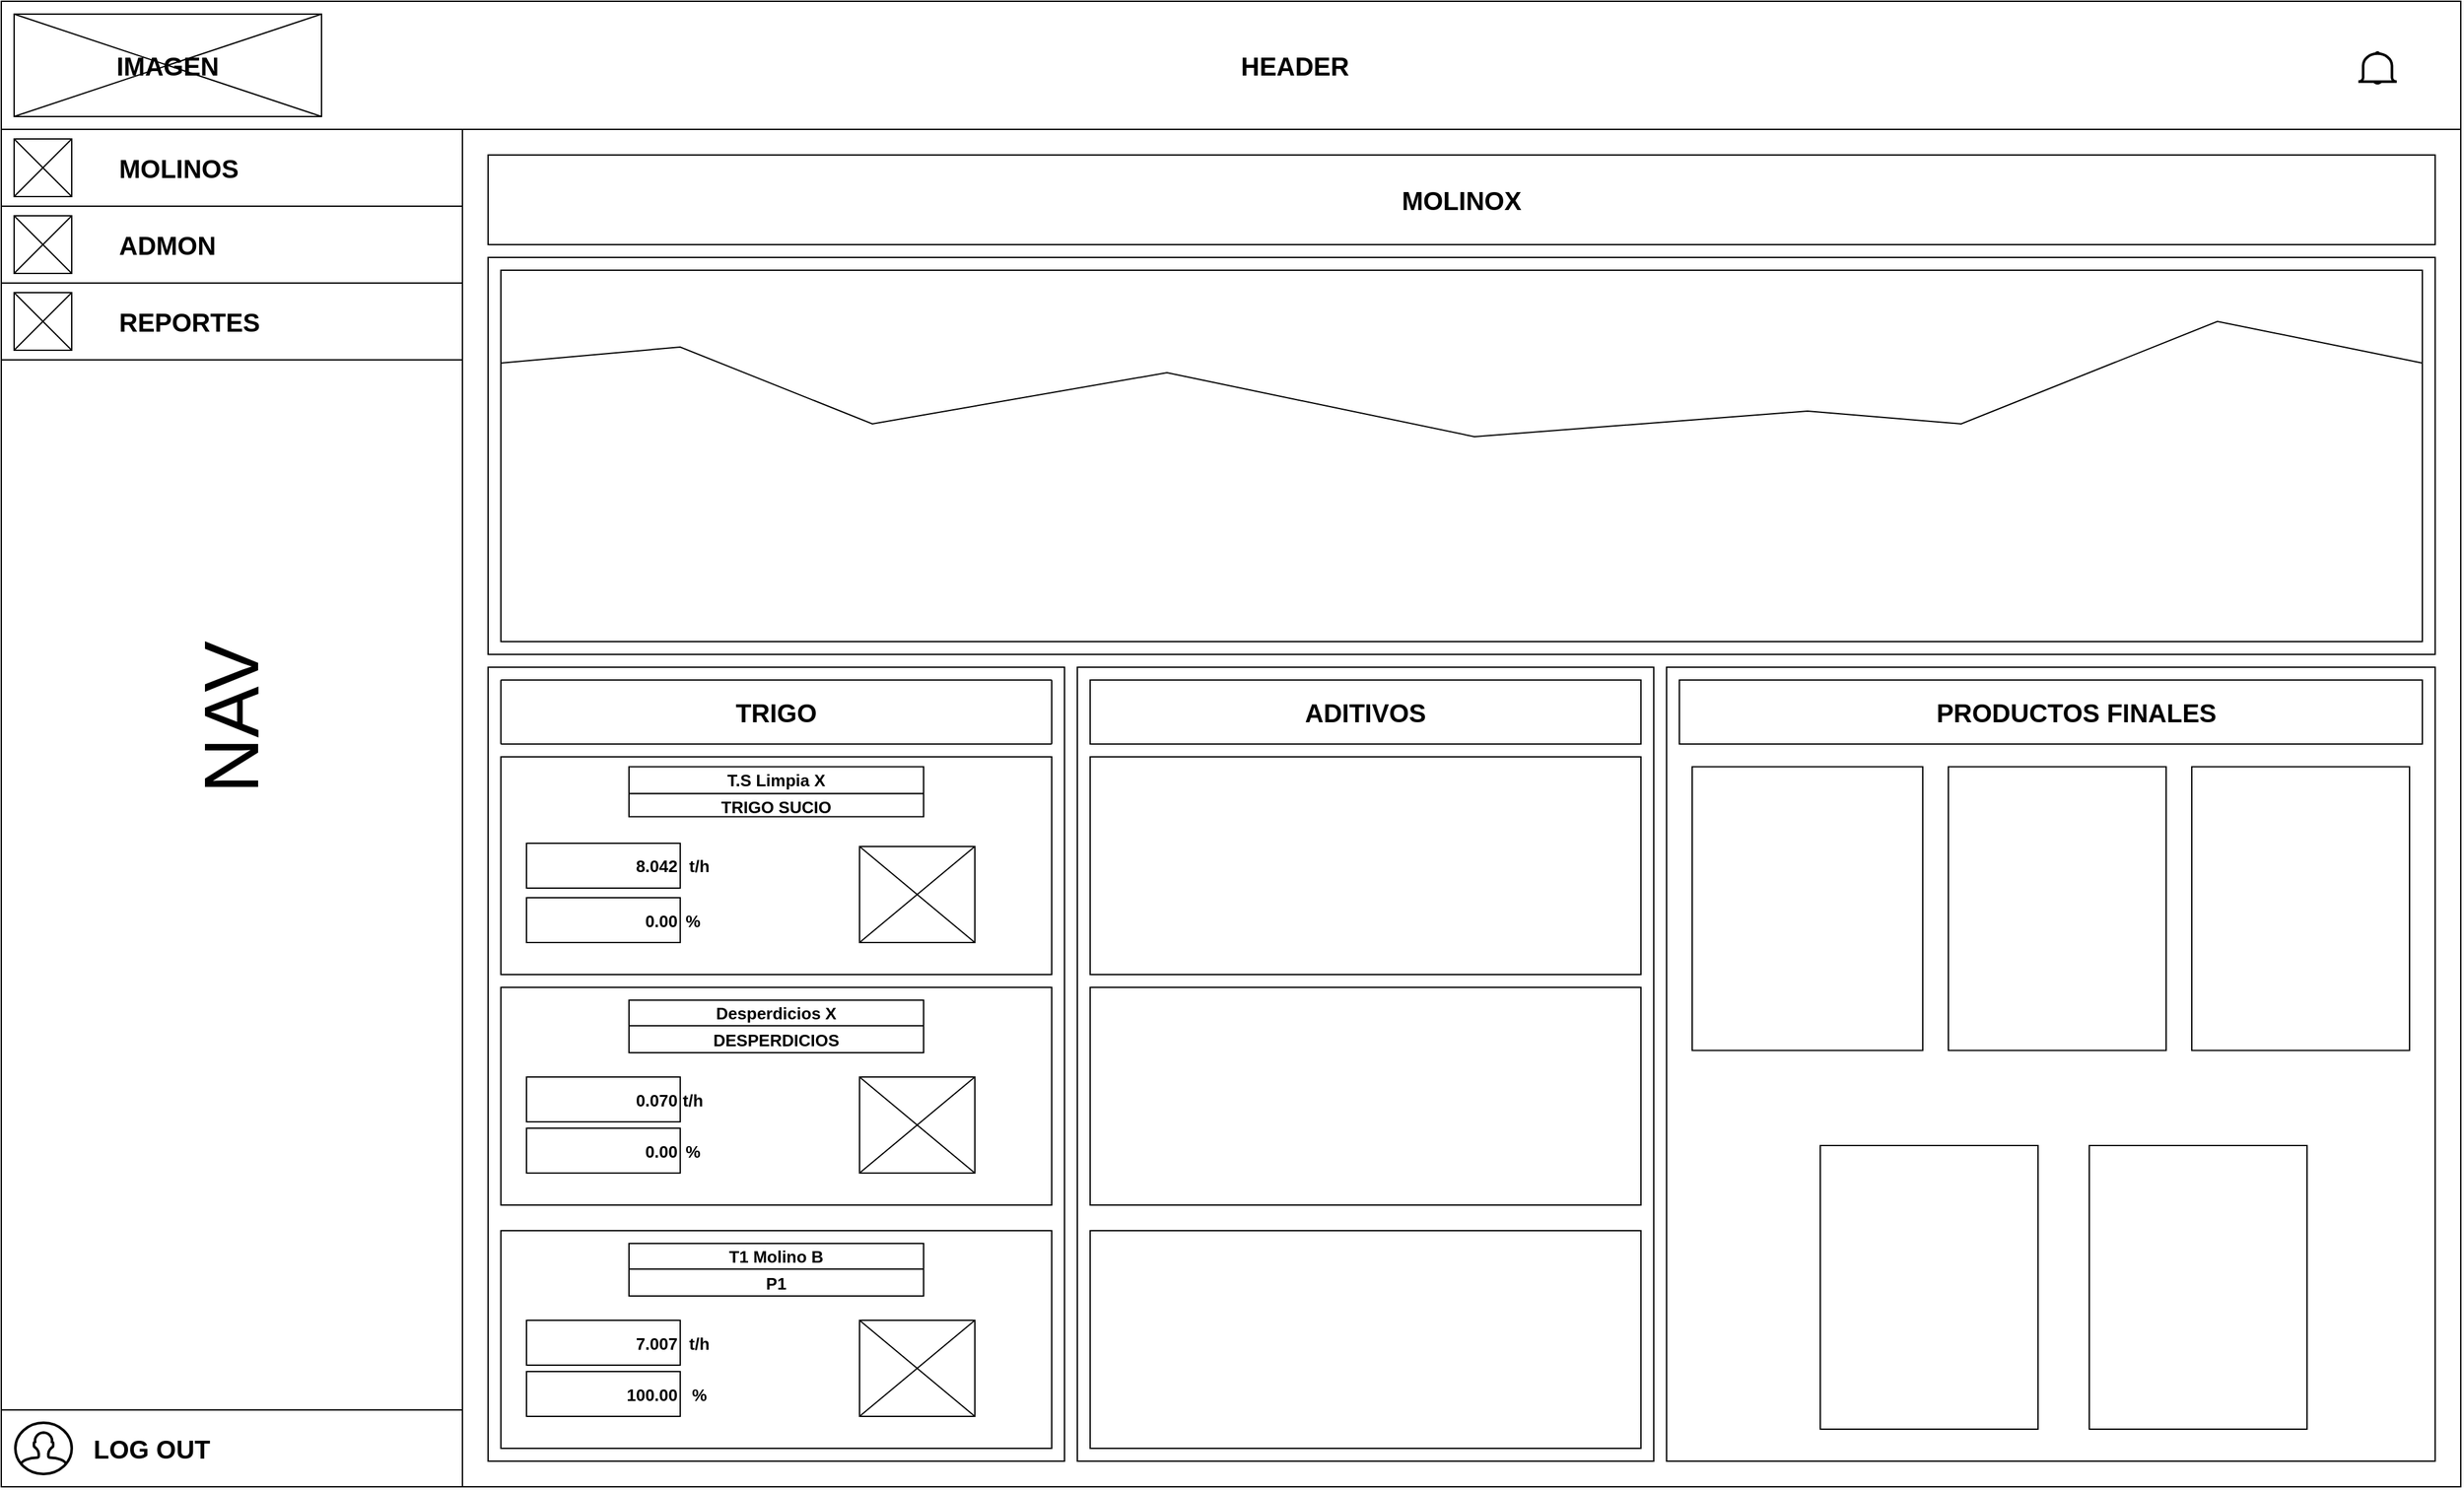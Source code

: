 <mxfile version="20.5.1" type="device"><diagram id="WcIKD2kYd9lNyjveL56O" name="Página-1"><mxGraphModel dx="5155" dy="2010" grid="0" gridSize="10" guides="1" tooltips="1" connect="1" arrows="1" fold="1" page="0" pageScale="1" pageWidth="1200" pageHeight="1920" math="0" shadow="0"><root><mxCell id="0"/><mxCell id="1" parent="0"/><mxCell id="7aQKpqsmV0QOho-n_E2c-1" value="" style="rounded=0;whiteSpace=wrap;html=1;" parent="1" vertex="1"><mxGeometry width="1920" height="100" as="geometry"/></mxCell><mxCell id="7aQKpqsmV0QOho-n_E2c-2" value="" style="rounded=0;whiteSpace=wrap;html=1;" parent="1" vertex="1"><mxGeometry y="105" width="360" height="1055" as="geometry"/></mxCell><mxCell id="7aQKpqsmV0QOho-n_E2c-3" value="" style="endArrow=none;html=1;rounded=0;entryX=1;entryY=1;entryDx=0;entryDy=0;exitX=1;exitY=1;exitDx=0;exitDy=0;" parent="1" source="7aQKpqsmV0QOho-n_E2c-2" target="7aQKpqsmV0QOho-n_E2c-1" edge="1"><mxGeometry width="50" height="50" relative="1" as="geometry"><mxPoint x="730" y="660" as="sourcePoint"/><mxPoint x="780" y="610" as="targetPoint"/><Array as="points"><mxPoint x="1920" y="1160"/></Array></mxGeometry></mxCell><mxCell id="7aQKpqsmV0QOho-n_E2c-4" value="" style="rounded=1;whiteSpace=wrap;html=1;arcSize=0;" parent="1" vertex="1"><mxGeometry x="380" y="120" width="1520" height="70" as="geometry"/></mxCell><mxCell id="7aQKpqsmV0QOho-n_E2c-22" value="&lt;div style=&quot;text-align: justify;&quot;&gt;&lt;span style=&quot;font-size: 20px;&quot;&gt;&lt;b&gt;MOLINOX&lt;/b&gt;&lt;/span&gt;&lt;/div&gt;" style="text;html=1;strokeColor=none;fillColor=none;align=center;verticalAlign=middle;whiteSpace=wrap;rounded=0;" parent="1" vertex="1"><mxGeometry x="1010" y="140" width="260" height="30" as="geometry"/></mxCell><mxCell id="7aQKpqsmV0QOho-n_E2c-23" value="&lt;div style=&quot;text-align: justify;&quot;&gt;&lt;span style=&quot;font-size: 20px;&quot;&gt;&lt;b&gt;HEADER&lt;/b&gt;&lt;/span&gt;&lt;/div&gt;" style="text;html=1;strokeColor=none;fillColor=none;align=center;verticalAlign=middle;whiteSpace=wrap;rounded=0;" parent="1" vertex="1"><mxGeometry x="880" y="35" width="260" height="30" as="geometry"/></mxCell><mxCell id="7aQKpqsmV0QOho-n_E2c-24" value="" style="rounded=0;whiteSpace=wrap;html=1;fontSize=20;" parent="1" vertex="1"><mxGeometry x="10" y="10" width="240" height="80" as="geometry"/></mxCell><mxCell id="7aQKpqsmV0QOho-n_E2c-25" value="" style="endArrow=none;html=1;rounded=0;fontSize=20;entryX=0;entryY=0;entryDx=0;entryDy=0;exitX=1;exitY=1;exitDx=0;exitDy=0;" parent="1" source="7aQKpqsmV0QOho-n_E2c-24" target="7aQKpqsmV0QOho-n_E2c-24" edge="1"><mxGeometry width="50" height="50" relative="1" as="geometry"><mxPoint x="640" y="340" as="sourcePoint"/><mxPoint x="690" y="290" as="targetPoint"/></mxGeometry></mxCell><mxCell id="7aQKpqsmV0QOho-n_E2c-26" value="" style="endArrow=none;html=1;rounded=0;fontSize=20;entryX=1;entryY=0;entryDx=0;entryDy=0;exitX=0;exitY=1;exitDx=0;exitDy=0;" parent="1" source="7aQKpqsmV0QOho-n_E2c-24" target="7aQKpqsmV0QOho-n_E2c-24" edge="1"><mxGeometry width="50" height="50" relative="1" as="geometry"><mxPoint x="640" y="340" as="sourcePoint"/><mxPoint x="690" y="290" as="targetPoint"/></mxGeometry></mxCell><mxCell id="7aQKpqsmV0QOho-n_E2c-27" value="&lt;div style=&quot;text-align: justify;&quot;&gt;&lt;span style=&quot;font-size: 20px;&quot;&gt;&lt;b&gt;IMAGEN&lt;/b&gt;&lt;/span&gt;&lt;/div&gt;" style="text;html=1;strokeColor=none;fillColor=none;align=center;verticalAlign=middle;whiteSpace=wrap;rounded=0;" parent="1" vertex="1"><mxGeometry y="35" width="260" height="30" as="geometry"/></mxCell><mxCell id="7aQKpqsmV0QOho-n_E2c-32" value="NAV" style="text;html=1;strokeColor=none;fillColor=none;align=center;verticalAlign=middle;whiteSpace=wrap;rounded=0;fontSize=60;rotation=-90;" parent="1" vertex="1"><mxGeometry x="67.5" y="500" width="225" height="118.75" as="geometry"/></mxCell><mxCell id="7aQKpqsmV0QOho-n_E2c-52" value="" style="html=1;verticalLabelPosition=bottom;align=center;labelBackgroundColor=#ffffff;verticalAlign=top;strokeWidth=2;strokeColor=#000000;shadow=0;dashed=0;shape=mxgraph.ios7.icons.bell;fontSize=20;" parent="1" vertex="1"><mxGeometry x="1840" y="40" width="30" height="24.1" as="geometry"/></mxCell><mxCell id="7aQKpqsmV0QOho-n_E2c-54" value="" style="rounded=0;whiteSpace=wrap;html=1;shadow=0;sketch=0;strokeColor=#000000;fontSize=20;" parent="1" vertex="1"><mxGeometry y="100" width="360" height="60" as="geometry"/></mxCell><mxCell id="7aQKpqsmV0QOho-n_E2c-55" value="&lt;div style=&quot;&quot;&gt;&lt;span style=&quot;font-size: 20px;&quot;&gt;&lt;b&gt;MOLINOS&lt;/b&gt;&lt;/span&gt;&lt;/div&gt;" style="text;html=1;strokeColor=none;fillColor=none;align=left;verticalAlign=middle;whiteSpace=wrap;rounded=0;" parent="1" vertex="1"><mxGeometry x="90" y="115" width="120" height="30" as="geometry"/></mxCell><mxCell id="7aQKpqsmV0QOho-n_E2c-59" value="" style="rounded=0;whiteSpace=wrap;html=1;shadow=0;sketch=0;strokeColor=#000000;fontSize=20;" parent="1" vertex="1"><mxGeometry y="160" width="360" height="60" as="geometry"/></mxCell><mxCell id="7aQKpqsmV0QOho-n_E2c-60" value="&lt;div style=&quot;&quot;&gt;&lt;span style=&quot;font-size: 20px;&quot;&gt;&lt;b&gt;ADMON&lt;/b&gt;&lt;/span&gt;&lt;/div&gt;" style="text;html=1;strokeColor=none;fillColor=none;align=left;verticalAlign=middle;whiteSpace=wrap;rounded=0;" parent="1" vertex="1"><mxGeometry x="90" y="175" width="100" height="30" as="geometry"/></mxCell><mxCell id="7aQKpqsmV0QOho-n_E2c-65" value="" style="group" parent="1" vertex="1" connectable="0"><mxGeometry x="10" y="167.5" width="45" height="45" as="geometry"/></mxCell><mxCell id="7aQKpqsmV0QOho-n_E2c-62" value="" style="whiteSpace=wrap;html=1;aspect=fixed;shadow=0;sketch=0;strokeColor=#000000;fontSize=20;" parent="7aQKpqsmV0QOho-n_E2c-65" vertex="1"><mxGeometry width="45" height="45" as="geometry"/></mxCell><mxCell id="7aQKpqsmV0QOho-n_E2c-63" value="" style="endArrow=none;html=1;rounded=0;fontSize=20;exitX=0;exitY=0;exitDx=0;exitDy=0;entryX=1;entryY=1;entryDx=0;entryDy=0;" parent="7aQKpqsmV0QOho-n_E2c-65" source="7aQKpqsmV0QOho-n_E2c-62" target="7aQKpqsmV0QOho-n_E2c-62" edge="1"><mxGeometry width="50" height="50" relative="1" as="geometry"><mxPoint x="250" y="52.5" as="sourcePoint"/><mxPoint x="300" y="2.5" as="targetPoint"/></mxGeometry></mxCell><mxCell id="7aQKpqsmV0QOho-n_E2c-64" value="" style="endArrow=none;html=1;rounded=0;fontSize=20;exitX=0;exitY=1;exitDx=0;exitDy=0;entryX=1;entryY=0;entryDx=0;entryDy=0;" parent="7aQKpqsmV0QOho-n_E2c-65" source="7aQKpqsmV0QOho-n_E2c-62" target="7aQKpqsmV0QOho-n_E2c-62" edge="1"><mxGeometry width="50" height="50" relative="1" as="geometry"><mxPoint x="20" y="132.5" as="sourcePoint"/><mxPoint x="70" y="82.5" as="targetPoint"/></mxGeometry></mxCell><mxCell id="7aQKpqsmV0QOho-n_E2c-66" value="" style="group" parent="1" vertex="1" connectable="0"><mxGeometry x="10" y="107.5" width="45" height="45" as="geometry"/></mxCell><mxCell id="7aQKpqsmV0QOho-n_E2c-67" value="" style="whiteSpace=wrap;html=1;aspect=fixed;shadow=0;sketch=0;strokeColor=#000000;fontSize=20;" parent="7aQKpqsmV0QOho-n_E2c-66" vertex="1"><mxGeometry width="45" height="45" as="geometry"/></mxCell><mxCell id="7aQKpqsmV0QOho-n_E2c-68" value="" style="endArrow=none;html=1;rounded=0;fontSize=20;exitX=0;exitY=0;exitDx=0;exitDy=0;entryX=1;entryY=1;entryDx=0;entryDy=0;" parent="7aQKpqsmV0QOho-n_E2c-66" source="7aQKpqsmV0QOho-n_E2c-67" target="7aQKpqsmV0QOho-n_E2c-67" edge="1"><mxGeometry width="50" height="50" relative="1" as="geometry"><mxPoint x="250" y="52.5" as="sourcePoint"/><mxPoint x="300" y="2.5" as="targetPoint"/></mxGeometry></mxCell><mxCell id="7aQKpqsmV0QOho-n_E2c-69" value="" style="endArrow=none;html=1;rounded=0;fontSize=20;exitX=0;exitY=1;exitDx=0;exitDy=0;entryX=1;entryY=0;entryDx=0;entryDy=0;" parent="7aQKpqsmV0QOho-n_E2c-66" source="7aQKpqsmV0QOho-n_E2c-67" target="7aQKpqsmV0QOho-n_E2c-67" edge="1"><mxGeometry width="50" height="50" relative="1" as="geometry"><mxPoint x="20" y="132.5" as="sourcePoint"/><mxPoint x="70" y="82.5" as="targetPoint"/></mxGeometry></mxCell><mxCell id="7aQKpqsmV0QOho-n_E2c-90" value="" style="rounded=0;whiteSpace=wrap;html=1;shadow=0;sketch=0;strokeColor=#000000;fontSize=20;" parent="1" vertex="1"><mxGeometry y="220" width="360" height="60" as="geometry"/></mxCell><mxCell id="7aQKpqsmV0QOho-n_E2c-91" value="&lt;div style=&quot;&quot;&gt;&lt;span style=&quot;font-size: 20px;&quot;&gt;&lt;b&gt;REPORTES&lt;/b&gt;&lt;/span&gt;&lt;/div&gt;" style="text;html=1;strokeColor=none;fillColor=none;align=left;verticalAlign=middle;whiteSpace=wrap;rounded=0;" parent="1" vertex="1"><mxGeometry x="90" y="235" width="100" height="30" as="geometry"/></mxCell><mxCell id="7aQKpqsmV0QOho-n_E2c-96" value="" style="whiteSpace=wrap;html=1;aspect=fixed;shadow=0;sketch=0;strokeColor=#000000;fontSize=20;" parent="1" vertex="1"><mxGeometry x="10" y="227.5" width="45" height="45" as="geometry"/></mxCell><mxCell id="7aQKpqsmV0QOho-n_E2c-97" value="" style="endArrow=none;html=1;rounded=0;fontSize=20;exitX=0;exitY=1;exitDx=0;exitDy=0;entryX=1;entryY=0;entryDx=0;entryDy=0;" parent="1" source="7aQKpqsmV0QOho-n_E2c-96" target="7aQKpqsmV0QOho-n_E2c-96" edge="1"><mxGeometry width="50" height="50" relative="1" as="geometry"><mxPoint x="30" y="390" as="sourcePoint"/><mxPoint x="75" y="345" as="targetPoint"/></mxGeometry></mxCell><mxCell id="7aQKpqsmV0QOho-n_E2c-98" value="" style="endArrow=none;html=1;rounded=0;fontSize=20;exitX=0;exitY=0;exitDx=0;exitDy=0;entryX=1;entryY=1;entryDx=0;entryDy=0;" parent="1" source="7aQKpqsmV0QOho-n_E2c-96" target="7aQKpqsmV0QOho-n_E2c-96" edge="1"><mxGeometry width="50" height="50" relative="1" as="geometry"><mxPoint x="20" y="282.5" as="sourcePoint"/><mxPoint x="65" y="237.5" as="targetPoint"/></mxGeometry></mxCell><mxCell id="7aQKpqsmV0QOho-n_E2c-107" value="" style="rounded=0;whiteSpace=wrap;html=1;shadow=0;sketch=0;strokeColor=#000000;fontSize=20;" parent="1" vertex="1"><mxGeometry y="1100" width="360" height="60" as="geometry"/></mxCell><mxCell id="7aQKpqsmV0QOho-n_E2c-108" value="" style="html=1;verticalLabelPosition=bottom;align=center;labelBackgroundColor=#ffffff;verticalAlign=top;strokeWidth=2;strokeColor=#000000;shadow=0;dashed=0;shape=mxgraph.ios7.icons.user;sketch=0;fontSize=20;" parent="1" vertex="1"><mxGeometry x="11" y="1110" width="44" height="40" as="geometry"/></mxCell><mxCell id="7aQKpqsmV0QOho-n_E2c-109" value="&lt;div style=&quot;&quot;&gt;&lt;span style=&quot;font-size: 20px;&quot;&gt;&lt;b&gt;LOG OUT&lt;/b&gt;&lt;/span&gt;&lt;/div&gt;" style="text;html=1;strokeColor=none;fillColor=none;align=left;verticalAlign=middle;whiteSpace=wrap;rounded=0;" parent="1" vertex="1"><mxGeometry x="70" y="1115" width="100" height="30" as="geometry"/></mxCell><mxCell id="7aQKpqsmV0QOho-n_E2c-110" value="" style="rounded=0;whiteSpace=wrap;html=1;shadow=0;sketch=0;strokeColor=#000000;fontSize=20;" parent="1" vertex="1"><mxGeometry x="380" y="200" width="1520" height="310" as="geometry"/></mxCell><mxCell id="7aQKpqsmV0QOho-n_E2c-111" value="" style="rounded=0;whiteSpace=wrap;html=1;shadow=0;sketch=0;strokeColor=#000000;fontSize=20;" parent="1" vertex="1"><mxGeometry x="390" y="210" width="1500" height="290" as="geometry"/></mxCell><mxCell id="7aQKpqsmV0QOho-n_E2c-112" value="" style="rounded=0;whiteSpace=wrap;html=1;shadow=0;sketch=0;strokeColor=#000000;fontSize=20;" parent="1" vertex="1"><mxGeometry x="380" y="520" width="450" height="620" as="geometry"/></mxCell><mxCell id="7aQKpqsmV0QOho-n_E2c-113" value="" style="rounded=0;whiteSpace=wrap;html=1;shadow=0;sketch=0;strokeColor=#000000;fontSize=20;" parent="1" vertex="1"><mxGeometry x="840" y="520" width="450" height="620" as="geometry"/></mxCell><mxCell id="7aQKpqsmV0QOho-n_E2c-114" value="" style="rounded=0;whiteSpace=wrap;html=1;shadow=0;sketch=0;strokeColor=#000000;fontSize=20;" parent="1" vertex="1"><mxGeometry x="1300" y="520" width="600" height="620" as="geometry"/></mxCell><mxCell id="7aQKpqsmV0QOho-n_E2c-115" value="" style="rounded=1;whiteSpace=wrap;html=1;arcSize=1;" parent="1" vertex="1"><mxGeometry x="390" y="530" width="430" height="50" as="geometry"/></mxCell><mxCell id="7aQKpqsmV0QOho-n_E2c-116" value="" style="rounded=1;whiteSpace=wrap;html=1;arcSize=0;" parent="1" vertex="1"><mxGeometry x="850" y="530" width="430" height="50" as="geometry"/></mxCell><mxCell id="7aQKpqsmV0QOho-n_E2c-117" value="" style="rounded=1;whiteSpace=wrap;html=1;arcSize=0;" parent="1" vertex="1"><mxGeometry x="1310" y="530" width="580" height="50" as="geometry"/></mxCell><mxCell id="7aQKpqsmV0QOho-n_E2c-118" value="" style="endArrow=none;html=1;rounded=0;fontSize=20;exitX=0;exitY=0.25;exitDx=0;exitDy=0;entryX=1;entryY=0.25;entryDx=0;entryDy=0;" parent="1" source="7aQKpqsmV0QOho-n_E2c-111" target="7aQKpqsmV0QOho-n_E2c-111" edge="1"><mxGeometry width="50" height="50" relative="1" as="geometry"><mxPoint x="680" y="380" as="sourcePoint"/><mxPoint x="730" y="330" as="targetPoint"/><Array as="points"><mxPoint x="530" y="270"/><mxPoint x="680" y="330"/><mxPoint x="910" y="290"/><mxPoint x="1150" y="340"/><mxPoint x="1410" y="320"/><mxPoint x="1530" y="330"/><mxPoint x="1730" y="250"/></Array></mxGeometry></mxCell><mxCell id="7aQKpqsmV0QOho-n_E2c-119" value="&lt;div style=&quot;text-align: justify;&quot;&gt;&lt;span style=&quot;font-size: 20px;&quot;&gt;&lt;b&gt;TRIGO&lt;/b&gt;&lt;/span&gt;&lt;/div&gt;" style="text;html=1;strokeColor=none;fillColor=none;align=center;verticalAlign=middle;whiteSpace=wrap;rounded=0;" parent="1" vertex="1"><mxGeometry x="475" y="540" width="260" height="30" as="geometry"/></mxCell><mxCell id="7aQKpqsmV0QOho-n_E2c-120" value="&lt;div style=&quot;text-align: justify;&quot;&gt;&lt;span style=&quot;font-size: 20px;&quot;&gt;&lt;b&gt;ADITIVOS&lt;/b&gt;&lt;/span&gt;&lt;/div&gt;" style="text;html=1;strokeColor=none;fillColor=none;align=center;verticalAlign=middle;whiteSpace=wrap;rounded=0;" parent="1" vertex="1"><mxGeometry x="935" y="540" width="260" height="30" as="geometry"/></mxCell><mxCell id="7aQKpqsmV0QOho-n_E2c-121" value="" style="rounded=0;whiteSpace=wrap;html=1;shadow=0;sketch=0;strokeColor=#000000;fontSize=20;" parent="1" vertex="1"><mxGeometry x="390" y="590" width="430" height="170" as="geometry"/></mxCell><mxCell id="7aQKpqsmV0QOho-n_E2c-123" value="" style="rounded=0;whiteSpace=wrap;html=1;shadow=0;sketch=0;strokeColor=#000000;fontSize=20;" parent="1" vertex="1"><mxGeometry x="390" y="960" width="430" height="170" as="geometry"/></mxCell><mxCell id="7aQKpqsmV0QOho-n_E2c-124" value="" style="rounded=0;whiteSpace=wrap;html=1;shadow=0;sketch=0;strokeColor=#000000;fontSize=20;" parent="1" vertex="1"><mxGeometry x="490" y="597.75" width="230" height="21" as="geometry"/></mxCell><mxCell id="7aQKpqsmV0QOho-n_E2c-125" value="&lt;div style=&quot;text-align: justify; font-size: 13px;&quot;&gt;&lt;span style=&quot;font-size: 13px;&quot;&gt;&lt;b style=&quot;font-size: 13px;&quot;&gt;T.S Limpia X&lt;/b&gt;&lt;/span&gt;&lt;/div&gt;" style="text;html=1;strokeColor=none;fillColor=none;align=center;verticalAlign=middle;whiteSpace=wrap;rounded=0;fontSize=13;" parent="1" vertex="1"><mxGeometry x="490" y="597.75" width="230" height="21" as="geometry"/></mxCell><mxCell id="7aQKpqsmV0QOho-n_E2c-128" value="" style="rounded=0;whiteSpace=wrap;html=1;shadow=0;sketch=0;strokeColor=#000000;fontSize=13;" parent="1" vertex="1"><mxGeometry x="490" y="618.75" width="230" height="18" as="geometry"/></mxCell><mxCell id="7aQKpqsmV0QOho-n_E2c-127" value="&lt;div style=&quot;text-align: justify; font-size: 13px;&quot;&gt;&lt;b&gt;TRIGO SUCIO&lt;/b&gt;&lt;/div&gt;" style="text;html=1;strokeColor=none;fillColor=none;align=center;verticalAlign=middle;whiteSpace=wrap;rounded=0;fontSize=13;" parent="1" vertex="1"><mxGeometry x="490" y="618.75" width="230" height="21" as="geometry"/></mxCell><mxCell id="7aQKpqsmV0QOho-n_E2c-129" value="" style="rounded=0;whiteSpace=wrap;html=1;shadow=0;sketch=0;strokeColor=#000000;fontSize=13;" parent="1" vertex="1"><mxGeometry x="410" y="657.5" width="120" height="35" as="geometry"/></mxCell><mxCell id="7aQKpqsmV0QOho-n_E2c-130" value="" style="rounded=0;whiteSpace=wrap;html=1;shadow=0;sketch=0;strokeColor=#000000;fontSize=13;" parent="1" vertex="1"><mxGeometry x="410" y="700" width="120" height="35" as="geometry"/></mxCell><mxCell id="7aQKpqsmV0QOho-n_E2c-131" value="&lt;div style=&quot;font-size: 13px;&quot;&gt;&lt;span style=&quot;font-size: 13px;&quot;&gt;&lt;b style=&quot;font-size: 13px;&quot;&gt;8.042&lt;/b&gt;&lt;/span&gt;&lt;/div&gt;" style="text;html=1;strokeColor=none;fillColor=none;align=right;verticalAlign=middle;whiteSpace=wrap;rounded=0;fontSize=13;labelPosition=center;verticalLabelPosition=middle;" parent="1" vertex="1"><mxGeometry x="410" y="664.5" width="120" height="21" as="geometry"/></mxCell><mxCell id="7aQKpqsmV0QOho-n_E2c-132" value="&lt;div style=&quot;font-size: 13px;&quot;&gt;&lt;span style=&quot;font-size: 13px;&quot;&gt;&lt;b style=&quot;font-size: 13px;&quot;&gt;0.00&lt;/b&gt;&lt;/span&gt;&lt;/div&gt;" style="text;html=1;strokeColor=none;fillColor=none;align=right;verticalAlign=middle;whiteSpace=wrap;rounded=0;fontSize=13;labelPosition=center;verticalLabelPosition=middle;" parent="1" vertex="1"><mxGeometry x="410" y="707" width="120" height="21" as="geometry"/></mxCell><mxCell id="7aQKpqsmV0QOho-n_E2c-133" value="&lt;div style=&quot;text-align: justify; font-size: 13px;&quot;&gt;&lt;span style=&quot;font-size: 13px;&quot;&gt;&lt;b style=&quot;font-size: 13px;&quot;&gt;t/h&lt;/b&gt;&lt;/span&gt;&lt;/div&gt;" style="text;html=1;strokeColor=none;fillColor=none;align=center;verticalAlign=middle;whiteSpace=wrap;rounded=0;fontSize=13;" parent="1" vertex="1"><mxGeometry x="530" y="664.5" width="30" height="21" as="geometry"/></mxCell><mxCell id="7aQKpqsmV0QOho-n_E2c-134" value="&lt;div style=&quot;text-align: justify; font-size: 13px;&quot;&gt;&lt;span style=&quot;font-size: 13px;&quot;&gt;&lt;b style=&quot;font-size: 13px;&quot;&gt;%&lt;/b&gt;&lt;/span&gt;&lt;/div&gt;" style="text;html=1;strokeColor=none;fillColor=none;align=center;verticalAlign=middle;whiteSpace=wrap;rounded=0;fontSize=13;" parent="1" vertex="1"><mxGeometry x="530" y="707" width="20" height="21" as="geometry"/></mxCell><mxCell id="7aQKpqsmV0QOho-n_E2c-135" value="" style="rounded=0;whiteSpace=wrap;html=1;shadow=0;sketch=0;strokeColor=#000000;fontSize=13;" parent="1" vertex="1"><mxGeometry x="670" y="660" width="90" height="75" as="geometry"/></mxCell><mxCell id="7aQKpqsmV0QOho-n_E2c-136" value="" style="endArrow=none;html=1;rounded=0;fontSize=13;exitX=0;exitY=1;exitDx=0;exitDy=0;entryX=1;entryY=0;entryDx=0;entryDy=0;" parent="1" source="7aQKpqsmV0QOho-n_E2c-135" target="7aQKpqsmV0QOho-n_E2c-135" edge="1"><mxGeometry width="50" height="50" relative="1" as="geometry"><mxPoint x="700" y="720" as="sourcePoint"/><mxPoint x="750" y="670" as="targetPoint"/></mxGeometry></mxCell><mxCell id="7aQKpqsmV0QOho-n_E2c-137" value="" style="endArrow=none;html=1;rounded=0;fontSize=13;exitX=0;exitY=0;exitDx=0;exitDy=0;entryX=1;entryY=1;entryDx=0;entryDy=0;" parent="1" source="7aQKpqsmV0QOho-n_E2c-135" target="7aQKpqsmV0QOho-n_E2c-135" edge="1"><mxGeometry width="50" height="50" relative="1" as="geometry"><mxPoint x="690" y="730" as="sourcePoint"/><mxPoint x="740" y="680" as="targetPoint"/></mxGeometry></mxCell><mxCell id="7aQKpqsmV0QOho-n_E2c-138" value="" style="rounded=0;whiteSpace=wrap;html=1;shadow=0;sketch=0;strokeColor=#000000;fontSize=20;" parent="1" vertex="1"><mxGeometry x="390" y="770" width="430" height="170" as="geometry"/></mxCell><mxCell id="7aQKpqsmV0QOho-n_E2c-139" value="" style="rounded=0;whiteSpace=wrap;html=1;shadow=0;sketch=0;strokeColor=#000000;fontSize=20;" parent="1" vertex="1"><mxGeometry x="490" y="800" width="230" height="21" as="geometry"/></mxCell><mxCell id="7aQKpqsmV0QOho-n_E2c-141" value="" style="rounded=0;whiteSpace=wrap;html=1;shadow=0;sketch=0;strokeColor=#000000;fontSize=13;" parent="1" vertex="1"><mxGeometry x="490" y="780" width="230" height="20" as="geometry"/></mxCell><mxCell id="7aQKpqsmV0QOho-n_E2c-140" value="&lt;div style=&quot;text-align: justify; font-size: 13px;&quot;&gt;&lt;span style=&quot;font-size: 13px;&quot;&gt;&lt;b style=&quot;font-size: 13px;&quot;&gt;Desperdicios X&lt;/b&gt;&lt;/span&gt;&lt;/div&gt;" style="text;html=1;strokeColor=none;fillColor=none;align=center;verticalAlign=middle;whiteSpace=wrap;rounded=0;fontSize=13;" parent="1" vertex="1"><mxGeometry x="490" y="780" width="230" height="20" as="geometry"/></mxCell><mxCell id="7aQKpqsmV0QOho-n_E2c-142" value="&lt;div style=&quot;text-align: justify; font-size: 13px;&quot;&gt;&lt;b&gt;DESPERDICIOS&lt;/b&gt;&lt;/div&gt;" style="text;html=1;strokeColor=none;fillColor=none;align=center;verticalAlign=middle;whiteSpace=wrap;rounded=0;fontSize=13;" parent="1" vertex="1"><mxGeometry x="490" y="800" width="230" height="21" as="geometry"/></mxCell><mxCell id="7aQKpqsmV0QOho-n_E2c-143" value="" style="rounded=0;whiteSpace=wrap;html=1;shadow=0;sketch=0;strokeColor=#000000;fontSize=13;" parent="1" vertex="1"><mxGeometry x="410" y="840" width="120" height="35" as="geometry"/></mxCell><mxCell id="7aQKpqsmV0QOho-n_E2c-144" value="" style="rounded=0;whiteSpace=wrap;html=1;shadow=0;sketch=0;strokeColor=#000000;fontSize=13;" parent="1" vertex="1"><mxGeometry x="410" y="880" width="120" height="35" as="geometry"/></mxCell><mxCell id="7aQKpqsmV0QOho-n_E2c-145" value="&lt;div style=&quot;font-size: 13px;&quot;&gt;&lt;span style=&quot;font-size: 13px;&quot;&gt;&lt;b style=&quot;font-size: 13px;&quot;&gt;0.070&lt;/b&gt;&lt;/span&gt;&lt;/div&gt;" style="text;html=1;strokeColor=none;fillColor=none;align=right;verticalAlign=middle;whiteSpace=wrap;rounded=0;fontSize=13;labelPosition=center;verticalLabelPosition=middle;" parent="1" vertex="1"><mxGeometry x="410" y="847" width="120" height="21" as="geometry"/></mxCell><mxCell id="7aQKpqsmV0QOho-n_E2c-146" value="&lt;div style=&quot;font-size: 13px;&quot;&gt;&lt;span style=&quot;font-size: 13px;&quot;&gt;&lt;b style=&quot;font-size: 13px;&quot;&gt;0.00&lt;/b&gt;&lt;/span&gt;&lt;/div&gt;" style="text;html=1;strokeColor=none;fillColor=none;align=right;verticalAlign=middle;whiteSpace=wrap;rounded=0;fontSize=13;labelPosition=center;verticalLabelPosition=middle;" parent="1" vertex="1"><mxGeometry x="410" y="887" width="120" height="21" as="geometry"/></mxCell><mxCell id="7aQKpqsmV0QOho-n_E2c-147" value="&lt;div style=&quot;text-align: justify; font-size: 13px;&quot;&gt;&lt;span style=&quot;font-size: 13px;&quot;&gt;&lt;b style=&quot;font-size: 13px;&quot;&gt;t/h&lt;/b&gt;&lt;/span&gt;&lt;/div&gt;" style="text;html=1;strokeColor=none;fillColor=none;align=center;verticalAlign=middle;whiteSpace=wrap;rounded=0;fontSize=13;" parent="1" vertex="1"><mxGeometry x="525" y="847" width="30" height="21" as="geometry"/></mxCell><mxCell id="7aQKpqsmV0QOho-n_E2c-148" value="&lt;div style=&quot;text-align: justify; font-size: 13px;&quot;&gt;&lt;span style=&quot;font-size: 13px;&quot;&gt;&lt;b style=&quot;font-size: 13px;&quot;&gt;%&lt;/b&gt;&lt;/span&gt;&lt;/div&gt;" style="text;html=1;strokeColor=none;fillColor=none;align=center;verticalAlign=middle;whiteSpace=wrap;rounded=0;fontSize=13;" parent="1" vertex="1"><mxGeometry x="530" y="887" width="20" height="21" as="geometry"/></mxCell><mxCell id="7aQKpqsmV0QOho-n_E2c-149" value="" style="rounded=0;whiteSpace=wrap;html=1;shadow=0;sketch=0;strokeColor=#000000;fontSize=13;" parent="1" vertex="1"><mxGeometry x="670" y="840" width="90" height="75" as="geometry"/></mxCell><mxCell id="7aQKpqsmV0QOho-n_E2c-150" value="" style="endArrow=none;html=1;rounded=0;fontSize=13;exitX=0;exitY=1;exitDx=0;exitDy=0;entryX=1;entryY=0;entryDx=0;entryDy=0;" parent="1" source="7aQKpqsmV0QOho-n_E2c-149" target="7aQKpqsmV0QOho-n_E2c-149" edge="1"><mxGeometry width="50" height="50" relative="1" as="geometry"><mxPoint x="710" y="730" as="sourcePoint"/><mxPoint x="760" y="680" as="targetPoint"/></mxGeometry></mxCell><mxCell id="7aQKpqsmV0QOho-n_E2c-151" value="" style="endArrow=none;html=1;rounded=0;fontSize=13;exitX=0;exitY=0;exitDx=0;exitDy=0;entryX=1;entryY=1;entryDx=0;entryDy=0;" parent="1" source="7aQKpqsmV0QOho-n_E2c-149" target="7aQKpqsmV0QOho-n_E2c-149" edge="1"><mxGeometry width="50" height="50" relative="1" as="geometry"><mxPoint x="700" y="740" as="sourcePoint"/><mxPoint x="750" y="690" as="targetPoint"/></mxGeometry></mxCell><mxCell id="7aQKpqsmV0QOho-n_E2c-540" value="" style="rounded=0;whiteSpace=wrap;html=1;shadow=0;sketch=0;strokeColor=#000000;fontSize=13;" parent="1" vertex="1"><mxGeometry x="490" y="970" width="230" height="20" as="geometry"/></mxCell><mxCell id="7aQKpqsmV0QOho-n_E2c-538" value="&lt;div style=&quot;text-align: justify; font-size: 13px;&quot;&gt;&lt;b&gt;T1 Molino B&lt;/b&gt;&lt;/div&gt;" style="text;html=1;strokeColor=none;fillColor=none;align=center;verticalAlign=middle;whiteSpace=wrap;rounded=0;fontSize=13;" parent="1" vertex="1"><mxGeometry x="490" y="970" width="230" height="20" as="geometry"/></mxCell><mxCell id="7aQKpqsmV0QOho-n_E2c-542" value="" style="rounded=0;whiteSpace=wrap;html=1;shadow=0;sketch=0;strokeColor=#000000;fontSize=20;" parent="1" vertex="1"><mxGeometry x="490" y="990" width="230" height="21" as="geometry"/></mxCell><mxCell id="7aQKpqsmV0QOho-n_E2c-541" value="&lt;div style=&quot;text-align: justify; font-size: 13px;&quot;&gt;&lt;b&gt;P1&lt;/b&gt;&lt;/div&gt;" style="text;html=1;strokeColor=none;fillColor=none;align=center;verticalAlign=middle;whiteSpace=wrap;rounded=0;fontSize=13;" parent="1" vertex="1"><mxGeometry x="490" y="990" width="230" height="21" as="geometry"/></mxCell><mxCell id="7aQKpqsmV0QOho-n_E2c-543" value="" style="rounded=0;whiteSpace=wrap;html=1;shadow=0;sketch=0;strokeColor=#000000;fontSize=13;" parent="1" vertex="1"><mxGeometry x="410" y="1030" width="120" height="35" as="geometry"/></mxCell><mxCell id="7aQKpqsmV0QOho-n_E2c-544" value="&lt;div style=&quot;font-size: 13px;&quot;&gt;&lt;span style=&quot;font-size: 13px;&quot;&gt;&lt;b style=&quot;font-size: 13px;&quot;&gt;7.007&lt;/b&gt;&lt;/span&gt;&lt;/div&gt;" style="text;html=1;strokeColor=none;fillColor=none;align=right;verticalAlign=middle;whiteSpace=wrap;rounded=0;fontSize=13;labelPosition=center;verticalLabelPosition=middle;" parent="1" vertex="1"><mxGeometry x="410" y="1037" width="120" height="21" as="geometry"/></mxCell><mxCell id="7aQKpqsmV0QOho-n_E2c-545" value="&lt;div style=&quot;text-align: justify; font-size: 13px;&quot;&gt;&lt;span style=&quot;font-size: 13px;&quot;&gt;&lt;b style=&quot;font-size: 13px;&quot;&gt;t/h&lt;/b&gt;&lt;/span&gt;&lt;/div&gt;" style="text;html=1;strokeColor=none;fillColor=none;align=center;verticalAlign=middle;whiteSpace=wrap;rounded=0;fontSize=13;" parent="1" vertex="1"><mxGeometry x="530" y="1037" width="30" height="21" as="geometry"/></mxCell><mxCell id="7aQKpqsmV0QOho-n_E2c-547" value="" style="rounded=0;whiteSpace=wrap;html=1;shadow=0;sketch=0;strokeColor=#000000;fontSize=13;" parent="1" vertex="1"><mxGeometry x="410" y="1070" width="120" height="35" as="geometry"/></mxCell><mxCell id="7aQKpqsmV0QOho-n_E2c-546" value="&lt;div style=&quot;font-size: 13px;&quot;&gt;&lt;span style=&quot;font-size: 13px;&quot;&gt;&lt;b style=&quot;font-size: 13px;&quot;&gt;100.00&lt;/b&gt;&lt;/span&gt;&lt;/div&gt;" style="text;html=1;strokeColor=none;fillColor=none;align=right;verticalAlign=middle;whiteSpace=wrap;rounded=0;fontSize=13;labelPosition=center;verticalLabelPosition=middle;" parent="1" vertex="1"><mxGeometry x="410" y="1077" width="120" height="21" as="geometry"/></mxCell><mxCell id="7aQKpqsmV0QOho-n_E2c-548" value="&lt;div style=&quot;text-align: justify; font-size: 13px;&quot;&gt;&lt;span style=&quot;font-size: 13px;&quot;&gt;&lt;b style=&quot;font-size: 13px;&quot;&gt;%&lt;/b&gt;&lt;/span&gt;&lt;/div&gt;" style="text;html=1;strokeColor=none;fillColor=none;align=center;verticalAlign=middle;whiteSpace=wrap;rounded=0;fontSize=13;" parent="1" vertex="1"><mxGeometry x="535" y="1077" width="20" height="21" as="geometry"/></mxCell><mxCell id="7aQKpqsmV0QOho-n_E2c-549" value="" style="rounded=0;whiteSpace=wrap;html=1;shadow=0;sketch=0;strokeColor=#000000;fontSize=13;" parent="1" vertex="1"><mxGeometry x="670" y="1030" width="90" height="75" as="geometry"/></mxCell><mxCell id="7aQKpqsmV0QOho-n_E2c-550" value="" style="endArrow=none;html=1;rounded=0;fontSize=13;exitX=0;exitY=0;exitDx=0;exitDy=0;entryX=1;entryY=1;entryDx=0;entryDy=0;" parent="1" source="7aQKpqsmV0QOho-n_E2c-549" target="7aQKpqsmV0QOho-n_E2c-549" edge="1"><mxGeometry width="50" height="50" relative="1" as="geometry"><mxPoint x="680" y="847" as="sourcePoint"/><mxPoint x="770" y="922" as="targetPoint"/></mxGeometry></mxCell><mxCell id="7aQKpqsmV0QOho-n_E2c-551" value="" style="endArrow=none;html=1;rounded=0;fontSize=13;entryX=1;entryY=0;entryDx=0;entryDy=0;exitX=0;exitY=1;exitDx=0;exitDy=0;" parent="1" source="7aQKpqsmV0QOho-n_E2c-549" target="7aQKpqsmV0QOho-n_E2c-549" edge="1"><mxGeometry width="50" height="50" relative="1" as="geometry"><mxPoint x="680" y="1110" as="sourcePoint"/><mxPoint x="730" y="1060" as="targetPoint"/></mxGeometry></mxCell><mxCell id="LTFzrEDPi7QMjkpymswR-2" value="" style="rounded=0;whiteSpace=wrap;html=1;shadow=0;sketch=0;strokeColor=#000000;fontSize=20;" vertex="1" parent="1"><mxGeometry x="850" y="590" width="430" height="170" as="geometry"/></mxCell><mxCell id="LTFzrEDPi7QMjkpymswR-3" value="" style="rounded=0;whiteSpace=wrap;html=1;shadow=0;sketch=0;strokeColor=#000000;fontSize=20;" vertex="1" parent="1"><mxGeometry x="850" y="770" width="430" height="170" as="geometry"/></mxCell><mxCell id="LTFzrEDPi7QMjkpymswR-4" value="" style="rounded=0;whiteSpace=wrap;html=1;shadow=0;sketch=0;strokeColor=#000000;fontSize=20;" vertex="1" parent="1"><mxGeometry x="850" y="960" width="430" height="170" as="geometry"/></mxCell><mxCell id="LTFzrEDPi7QMjkpymswR-5" value="&lt;div style=&quot;text-align: justify;&quot;&gt;&lt;span style=&quot;font-size: 20px;&quot;&gt;&lt;b&gt;PRODUCTOS FINALES&lt;/b&gt;&lt;/span&gt;&lt;/div&gt;" style="text;html=1;strokeColor=none;fillColor=none;align=center;verticalAlign=middle;whiteSpace=wrap;rounded=0;" vertex="1" parent="1"><mxGeometry x="1490" y="540" width="260" height="30" as="geometry"/></mxCell><mxCell id="LTFzrEDPi7QMjkpymswR-9" value="" style="rounded=0;whiteSpace=wrap;html=1;shadow=0;sketch=0;strokeColor=#000000;fontSize=20;" vertex="1" parent="1"><mxGeometry x="1320" y="597.75" width="180" height="221.5" as="geometry"/></mxCell><mxCell id="LTFzrEDPi7QMjkpymswR-10" value="" style="rounded=0;whiteSpace=wrap;html=1;shadow=0;sketch=0;strokeColor=#000000;fontSize=20;" vertex="1" parent="1"><mxGeometry x="1520" y="597.75" width="170" height="221.5" as="geometry"/></mxCell><mxCell id="LTFzrEDPi7QMjkpymswR-12" value="" style="rounded=0;whiteSpace=wrap;html=1;shadow=0;sketch=0;strokeColor=#000000;fontSize=20;" vertex="1" parent="1"><mxGeometry x="1710" y="597.75" width="170" height="221.5" as="geometry"/></mxCell><mxCell id="LTFzrEDPi7QMjkpymswR-13" value="" style="rounded=0;whiteSpace=wrap;html=1;shadow=0;sketch=0;strokeColor=#000000;fontSize=20;" vertex="1" parent="1"><mxGeometry x="1630" y="893.5" width="170" height="221.5" as="geometry"/></mxCell><mxCell id="LTFzrEDPi7QMjkpymswR-14" value="" style="rounded=0;whiteSpace=wrap;html=1;shadow=0;sketch=0;strokeColor=#000000;fontSize=20;" vertex="1" parent="1"><mxGeometry x="1420" y="893.5" width="170" height="221.5" as="geometry"/></mxCell></root></mxGraphModel></diagram></mxfile>